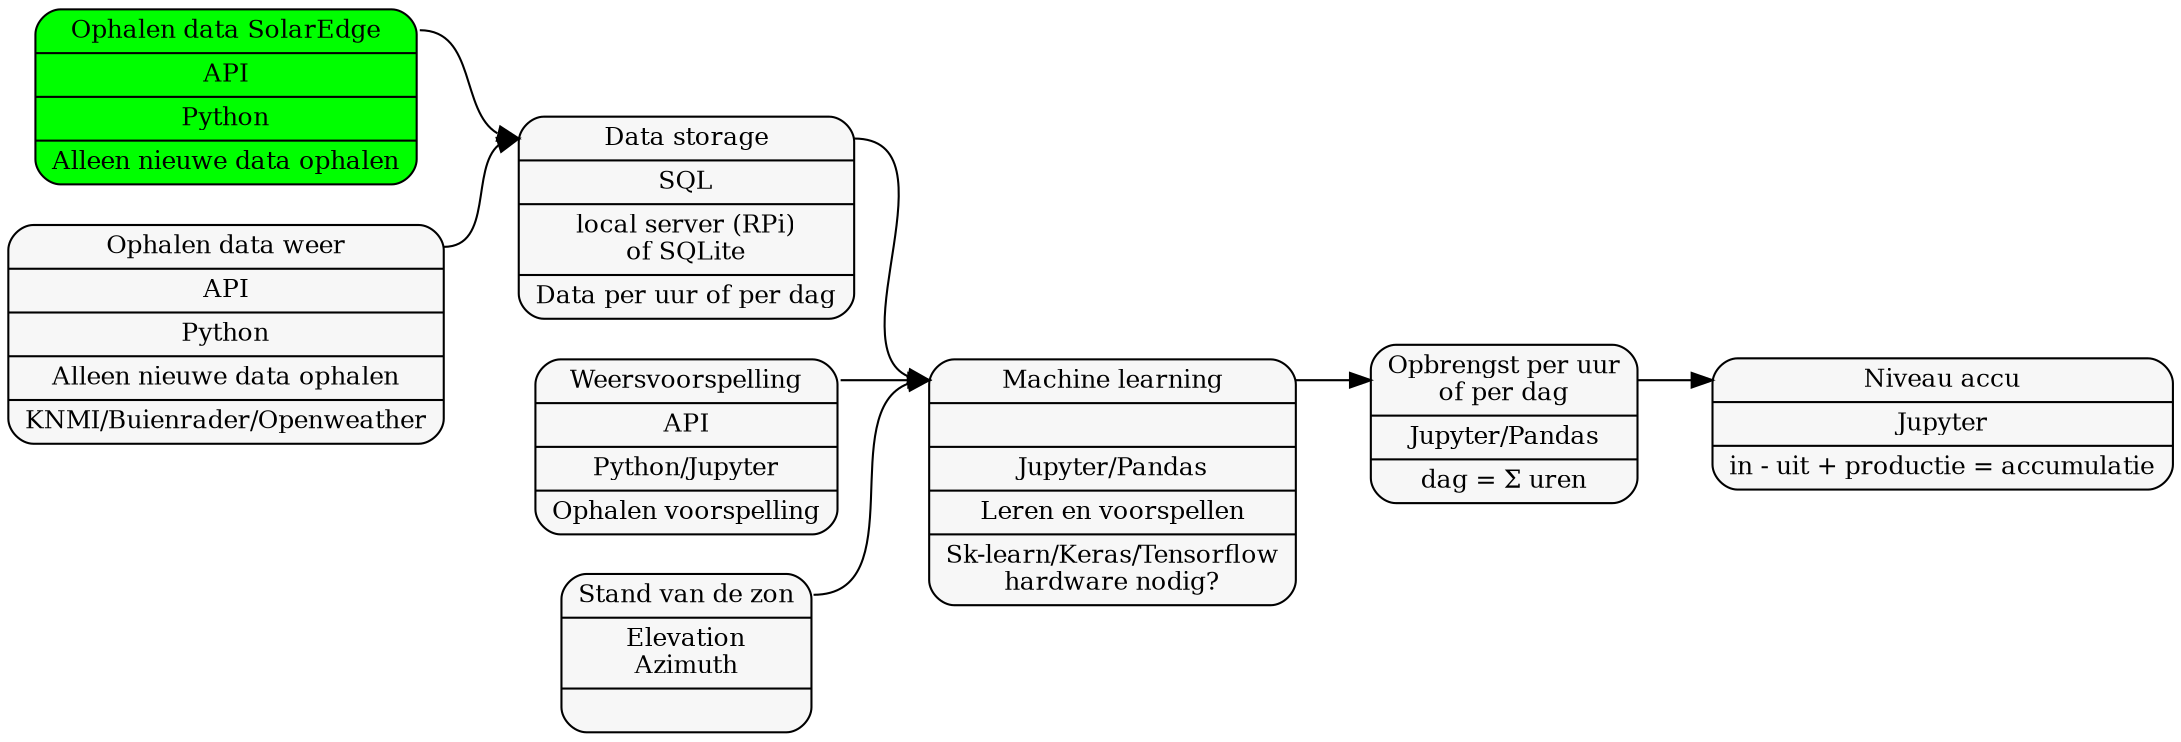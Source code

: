 digraph g {
    graph [
        rankdir = "LR"
    ];
    
    node [
        fontsize = "12"
        style="rounded,filled"
        fillcolor="#F7F7F7"
    ];
    
    edge [
    ];
    
    "node0" [
        label = "<f0> Ophalen data SolarEdge | API | Python | Alleen nieuwe data ophalen "
        shape = "record"
        fillcolor = "green"
    ];
    
    "node1" [
        label = "<f0> Ophalen data weer | API | Python | Alleen nieuwe data ophalen | KNMI/Buienrader/Openweather"
        shape = "record"
    ];
    
    "node2" [
        label = "<f0> Data storage | SQL | local server (RPi)\nof SQLite | Data per uur of per dag"
        shape = "record"
    ];
    
    "node_weer" [
        label = "<f0> Weersvoorspelling | API | Python/Jupyter | Ophalen voorspelling "
        shape = "record"
    ];
    
    "node_ML" [
        label = "<f0> Machine learning |  | Jupyter/Pandas | Leren en voorspellen | Sk-learn/Keras/Tensorflow\nhardware nodig?"
        shape = "record"
    ];
    
    "node_opbrengst" [
        label = "<f0> Opbrengst per uur\nof per dag | Jupyter/Pandas | dag = &Sigma; uren "
        shape = "record"
    ];
    
    "node_accu" [
        label = "<f0> Niveau accu | Jupyter | in - uit + productie = accumulatie "
        shape = "record"
    ];

    "node_zon" [
        label = "<f0> Stand van de zon | Elevation\nAzimuth | "
        shape = "record"
    ]
    
    "node_weer":f0 -> "node_ML":f0
    "node0":f0 -> "node2":f0
    "node1":f0 -> "node2":f0
    "node2":f0 -> "node_ML":f0
    "node_ML":f0 -> "node_opbrengst":f0
    "node_opbrengst":f0 -> "node_accu":f0
    "node_zon":f0 -> "node_ML":f0
    
}
        
